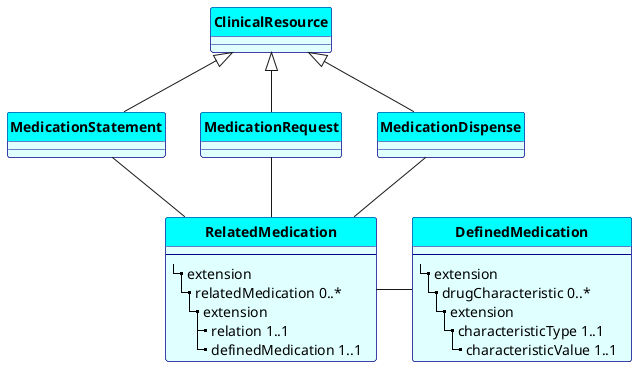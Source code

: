 @startuml

hide circle
hide stereotype

skinparam class<<BA>> {
 FontStyle bold
 BorderColor DarkBlue
 BackgroundColor LightCyan
 HeaderBackgroundColor Cyan
}

skinparam class<<GA>> {
 FontStyle bold
 BorderColor DarkGreen
 BackgroundColor PHYSICAL
 HeaderBackgroundColor LimeGreen
}


class "ClinicalResource" as CD <<BA>>{
' |_ **ge**
}

class "MedicationStatement" as MS <<BA>>{
}


class "MedicationRequest" as MR <<BA>>{
}

class "MedicationDispense" as MD <<BA>>{
}

class "RelatedMedication" as RM <<BA>>{
--
|_ extension
  |_ relatedMedication 0..*
    |_ extension
      |_ relation 1..1
      |_ definedMedication 1..1    
}


class "DefinedMedication" as DM <<BA>>{
--
|_ extension
  |_ drugCharacteristic 0..*
    |_ extension
      |_ characteristicType 1..1  
        |_ characteristicValue 1..1    
}



CD <|-- MS
CD <|-- MR
CD <|-- MD

MS -- RM
MR -- RM
MD -- RM

RM - DM

@enduml
